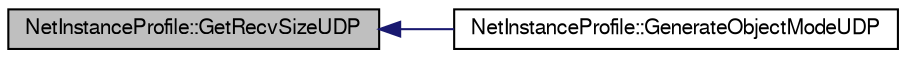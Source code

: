 digraph G
{
  edge [fontname="FreeSans",fontsize="10",labelfontname="FreeSans",labelfontsize="10"];
  node [fontname="FreeSans",fontsize="10",shape=record];
  rankdir=LR;
  Node1 [label="NetInstanceProfile::GetRecvSizeUDP",height=0.2,width=0.4,color="black", fillcolor="grey75", style="filled" fontcolor="black"];
  Node1 -> Node2 [dir=back,color="midnightblue",fontsize="10",style="solid"];
  Node2 [label="NetInstanceProfile::GenerateObjectModeUDP",height=0.2,width=0.4,color="black", fillcolor="white", style="filled",URL="$class_net_instance_profile.html#ae6ad441d78eb208534e1321521345f93"];
}
